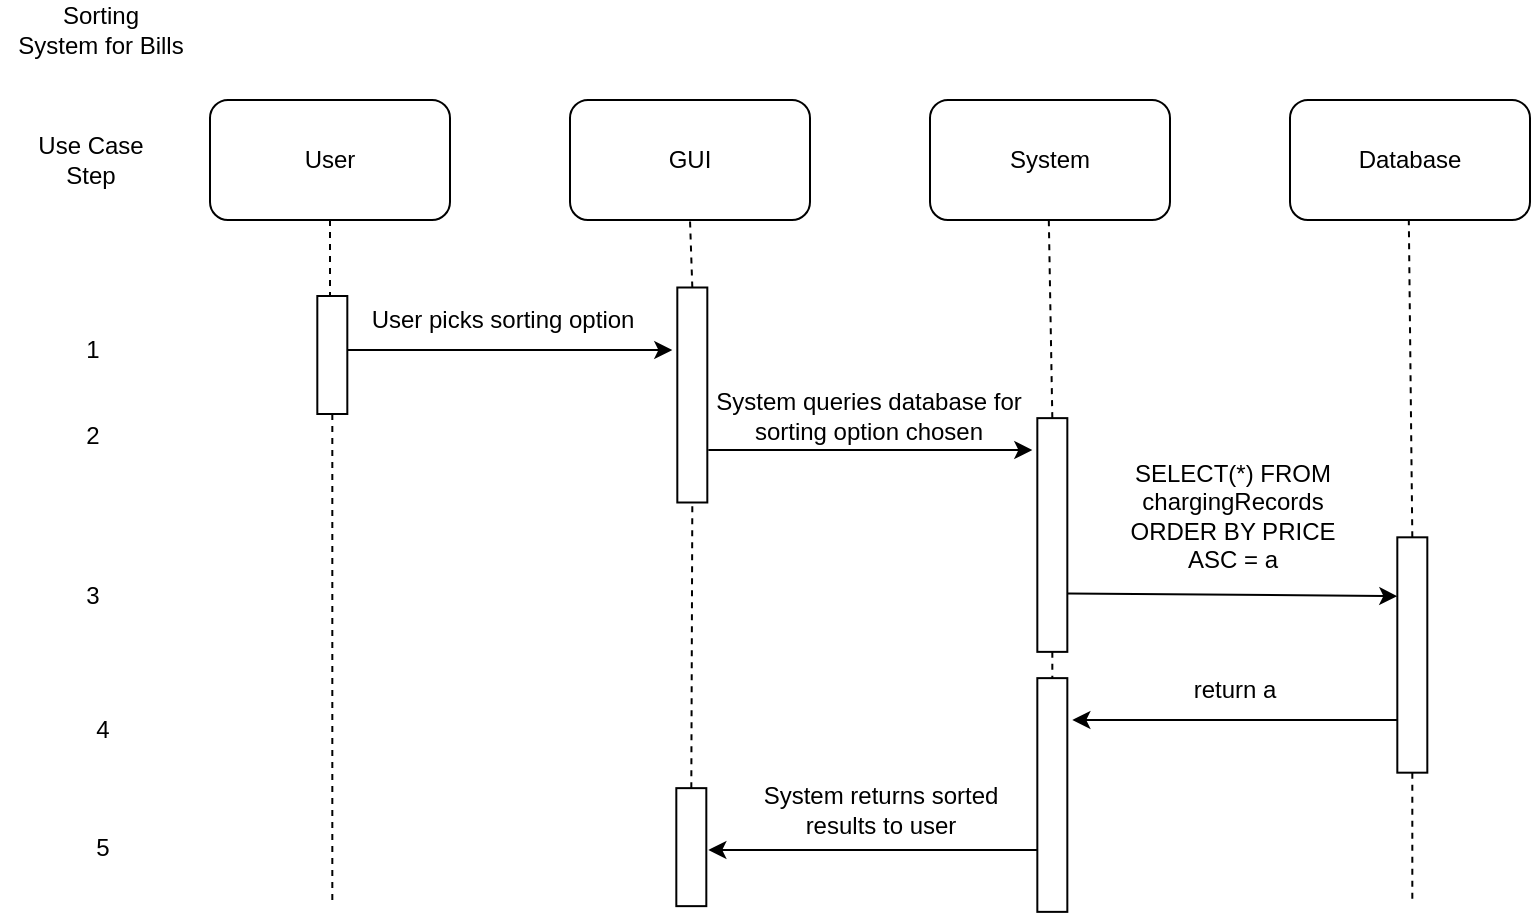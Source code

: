 <mxfile version="13.6.6" type="device"><diagram id="kgpKYQtTHZ0yAKxKKP6v" name="Page-1"><mxGraphModel dx="2031" dy="1089" grid="1" gridSize="10" guides="1" tooltips="1" connect="1" arrows="1" fold="1" page="1" pageScale="1" pageWidth="850" pageHeight="1100" math="0" shadow="0"><root><mxCell id="0"/><mxCell id="1" parent="0"/><mxCell id="0U-U5oZWUJ3AR50d1f2t-3" value="User" style="rounded=1;whiteSpace=wrap;html=1;" parent="1" vertex="1"><mxGeometry x="120" y="80" width="120" height="60" as="geometry"/></mxCell><mxCell id="0U-U5oZWUJ3AR50d1f2t-4" value="GUI" style="rounded=1;whiteSpace=wrap;html=1;" parent="1" vertex="1"><mxGeometry x="300" y="80" width="120" height="60" as="geometry"/></mxCell><mxCell id="0U-U5oZWUJ3AR50d1f2t-5" value="System" style="rounded=1;whiteSpace=wrap;html=1;" parent="1" vertex="1"><mxGeometry x="480" y="80" width="120" height="60" as="geometry"/></mxCell><mxCell id="0U-U5oZWUJ3AR50d1f2t-6" value="Database" style="rounded=1;whiteSpace=wrap;html=1;" parent="1" vertex="1"><mxGeometry x="660" y="80" width="120" height="60" as="geometry"/></mxCell><mxCell id="0U-U5oZWUJ3AR50d1f2t-10" value="" style="rounded=0;whiteSpace=wrap;html=1;rotation=-90;" parent="1" vertex="1"><mxGeometry x="307.41" y="220" width="107.5" height="15" as="geometry"/></mxCell><mxCell id="0U-U5oZWUJ3AR50d1f2t-12" value="" style="endArrow=none;dashed=1;html=1;entryX=0.5;entryY=1;entryDx=0;entryDy=0;exitX=1;exitY=0.5;exitDx=0;exitDy=0;" parent="1" target="0U-U5oZWUJ3AR50d1f2t-3" edge="1"><mxGeometry width="50" height="50" relative="1" as="geometry"><mxPoint x="180" y="215" as="sourcePoint"/><mxPoint x="470" y="380" as="targetPoint"/></mxGeometry></mxCell><mxCell id="0U-U5oZWUJ3AR50d1f2t-13" value="" style="endArrow=none;dashed=1;html=1;entryX=0;entryY=0.5;entryDx=0;entryDy=0;" parent="1" edge="1"><mxGeometry width="50" height="50" relative="1" as="geometry"><mxPoint x="181.16" y="480" as="sourcePoint"/><mxPoint x="181.16" y="235" as="targetPoint"/></mxGeometry></mxCell><mxCell id="0U-U5oZWUJ3AR50d1f2t-15" value="" style="endArrow=classic;html=1;exitX=0.5;exitY=1;exitDx=0;exitDy=0;" parent="1" edge="1"><mxGeometry width="50" height="50" relative="1" as="geometry"><mxPoint x="186.16" y="205" as="sourcePoint"/><mxPoint x="351.16" y="205" as="targetPoint"/></mxGeometry></mxCell><mxCell id="0U-U5oZWUJ3AR50d1f2t-16" value="User picks sorting option" style="text;html=1;align=center;verticalAlign=middle;resizable=0;points=[];autosize=1;" parent="1" vertex="1"><mxGeometry x="191.16" y="180" width="150" height="20" as="geometry"/></mxCell><mxCell id="0U-U5oZWUJ3AR50d1f2t-17" value="" style="rounded=0;whiteSpace=wrap;html=1;rotation=-90;" parent="1" vertex="1"><mxGeometry x="482.73" y="290" width="116.87" height="15" as="geometry"/></mxCell><mxCell id="0U-U5oZWUJ3AR50d1f2t-18" value="" style="endArrow=classic;html=1;" parent="1" edge="1"><mxGeometry width="50" height="50" relative="1" as="geometry"><mxPoint x="369.16" y="255" as="sourcePoint"/><mxPoint x="531.16" y="255" as="targetPoint"/></mxGeometry></mxCell><mxCell id="0U-U5oZWUJ3AR50d1f2t-19" value="" style="endArrow=none;dashed=1;html=1;exitX=1;exitY=0.5;exitDx=0;exitDy=0;" parent="1" source="0U-U5oZWUJ3AR50d1f2t-10" edge="1"><mxGeometry width="50" height="50" relative="1" as="geometry"><mxPoint x="340" y="190" as="sourcePoint"/><mxPoint x="360" y="140" as="targetPoint"/></mxGeometry></mxCell><mxCell id="0U-U5oZWUJ3AR50d1f2t-20" value="" style="endArrow=none;dashed=1;html=1;entryX=0;entryY=0.5;entryDx=0;entryDy=0;exitX=1;exitY=0.5;exitDx=0;exitDy=0;" parent="1" source="EfciXz5G7frwNQDa1Eok-3" edge="1" target="0U-U5oZWUJ3AR50d1f2t-10"><mxGeometry width="50" height="50" relative="1" as="geometry"><mxPoint x="361.16" y="420" as="sourcePoint"/><mxPoint x="359.16" y="300" as="targetPoint"/></mxGeometry></mxCell><mxCell id="0U-U5oZWUJ3AR50d1f2t-22" value="" style="endArrow=none;dashed=1;html=1;entryX=0.5;entryY=1;entryDx=0;entryDy=0;exitX=1;exitY=0.5;exitDx=0;exitDy=0;" parent="1" source="0U-U5oZWUJ3AR50d1f2t-17" edge="1"><mxGeometry width="50" height="50" relative="1" as="geometry"><mxPoint x="539" y="290" as="sourcePoint"/><mxPoint x="539.41" y="140" as="targetPoint"/></mxGeometry></mxCell><mxCell id="0U-U5oZWUJ3AR50d1f2t-23" value="" style="rounded=0;whiteSpace=wrap;html=1;rotation=-90;" parent="1" vertex="1"><mxGeometry x="662.32" y="350" width="117.68" height="15" as="geometry"/></mxCell><mxCell id="0U-U5oZWUJ3AR50d1f2t-24" value="" style="endArrow=none;dashed=1;html=1;entryX=0.5;entryY=1;entryDx=0;entryDy=0;exitX=1;exitY=0.5;exitDx=0;exitDy=0;" parent="1" source="0U-U5oZWUJ3AR50d1f2t-23" edge="1"><mxGeometry width="50" height="50" relative="1" as="geometry"><mxPoint x="720.0" y="293.75" as="sourcePoint"/><mxPoint x="719.41" y="140" as="targetPoint"/></mxGeometry></mxCell><mxCell id="0U-U5oZWUJ3AR50d1f2t-26" value="" style="endArrow=none;dashed=1;html=1;exitX=0;exitY=0.5;exitDx=0;exitDy=0;" parent="1" edge="1" source="0U-U5oZWUJ3AR50d1f2t-23"><mxGeometry width="50" height="50" relative="1" as="geometry"><mxPoint x="720.16" y="530" as="sourcePoint"/><mxPoint x="721.16" y="480" as="targetPoint"/></mxGeometry></mxCell><mxCell id="0U-U5oZWUJ3AR50d1f2t-29" value="System returns sorted&lt;br&gt;results to user" style="text;html=1;align=center;verticalAlign=middle;resizable=0;points=[];autosize=1;" parent="1" vertex="1"><mxGeometry x="390.16" y="420" width="130" height="30" as="geometry"/></mxCell><mxCell id="0U-U5oZWUJ3AR50d1f2t-30" value="" style="endArrow=classic;html=1;exitX=0.25;exitY=1;exitDx=0;exitDy=0;entryX=0.75;entryY=0;entryDx=0;entryDy=0;" parent="1" target="0U-U5oZWUJ3AR50d1f2t-23" edge="1" source="0U-U5oZWUJ3AR50d1f2t-17"><mxGeometry width="50" height="50" relative="1" as="geometry"><mxPoint x="561.16" y="350" as="sourcePoint"/><mxPoint x="701.16" y="331" as="targetPoint"/></mxGeometry></mxCell><mxCell id="0U-U5oZWUJ3AR50d1f2t-31" value="SELECT(*) FROM&lt;br&gt;chargingRecords&lt;br&gt;ORDER BY PRICE&lt;br&gt;ASC = a" style="text;html=1;align=center;verticalAlign=middle;resizable=0;points=[];autosize=1;" parent="1" vertex="1"><mxGeometry x="571.16" y="258" width="120" height="60" as="geometry"/></mxCell><mxCell id="0U-U5oZWUJ3AR50d1f2t-36" value="" style="endArrow=none;dashed=1;html=1;exitX=0;exitY=0.5;exitDx=0;exitDy=0;entryX=1;entryY=0.5;entryDx=0;entryDy=0;" parent="1" target="EfciXz5G7frwNQDa1Eok-2" edge="1" source="0U-U5oZWUJ3AR50d1f2t-17"><mxGeometry width="50" height="50" relative="1" as="geometry"><mxPoint x="540.16" y="390" as="sourcePoint"/><mxPoint x="541.164" y="370.71" as="targetPoint"/></mxGeometry></mxCell><mxCell id="0U-U5oZWUJ3AR50d1f2t-37" value="" style="endArrow=classic;html=1;exitX=0.224;exitY=0;exitDx=0;exitDy=0;exitPerimeter=0;" parent="1" edge="1" source="0U-U5oZWUJ3AR50d1f2t-23"><mxGeometry width="50" height="50" relative="1" as="geometry"><mxPoint x="711.16" y="390" as="sourcePoint"/><mxPoint x="551.16" y="390" as="targetPoint"/></mxGeometry></mxCell><mxCell id="0U-U5oZWUJ3AR50d1f2t-40" value="" style="endArrow=classic;html=1;" parent="1" edge="1"><mxGeometry width="50" height="50" relative="1" as="geometry"><mxPoint x="534.16" y="455" as="sourcePoint"/><mxPoint x="369.16" y="455" as="targetPoint"/></mxGeometry></mxCell><mxCell id="0U-U5oZWUJ3AR50d1f2t-43" value="return a" style="text;html=1;align=center;verticalAlign=middle;resizable=0;points=[];autosize=1;" parent="1" vertex="1"><mxGeometry x="602.32" y="365" width="60" height="20" as="geometry"/></mxCell><mxCell id="0U-U5oZWUJ3AR50d1f2t-44" value="Use Case&lt;br&gt;Step" style="text;html=1;align=center;verticalAlign=middle;resizable=0;points=[];autosize=1;" parent="1" vertex="1"><mxGeometry x="25" y="95" width="70" height="30" as="geometry"/></mxCell><mxCell id="0U-U5oZWUJ3AR50d1f2t-45" value="1" style="text;html=1;align=center;verticalAlign=middle;resizable=0;points=[];autosize=1;" parent="1" vertex="1"><mxGeometry x="51.16" y="195" width="20" height="20" as="geometry"/></mxCell><mxCell id="0U-U5oZWUJ3AR50d1f2t-46" value="2" style="text;html=1;align=center;verticalAlign=middle;resizable=0;points=[];autosize=1;" parent="1" vertex="1"><mxGeometry x="51.16" y="238" width="20" height="20" as="geometry"/></mxCell><mxCell id="0U-U5oZWUJ3AR50d1f2t-47" value="3" style="text;html=1;align=center;verticalAlign=middle;resizable=0;points=[];autosize=1;" parent="1" vertex="1"><mxGeometry x="51.16" y="318" width="20" height="20" as="geometry"/></mxCell><mxCell id="0U-U5oZWUJ3AR50d1f2t-48" value="4" style="text;html=1;align=center;verticalAlign=middle;resizable=0;points=[];autosize=1;" parent="1" vertex="1"><mxGeometry x="56.16" y="385" width="20" height="20" as="geometry"/></mxCell><mxCell id="0U-U5oZWUJ3AR50d1f2t-49" value="5" style="text;html=1;align=center;verticalAlign=middle;resizable=0;points=[];autosize=1;" parent="1" vertex="1"><mxGeometry x="56.16" y="443.57" width="20" height="20" as="geometry"/></mxCell><mxCell id="0U-U5oZWUJ3AR50d1f2t-51" value="Sorting&lt;br&gt;System for Bills" style="text;html=1;align=center;verticalAlign=middle;resizable=0;points=[];autosize=1;" parent="1" vertex="1"><mxGeometry x="15" y="30" width="100" height="30" as="geometry"/></mxCell><mxCell id="0U-U5oZWUJ3AR50d1f2t-52" value="System queries database for &lt;br&gt;sorting option chosen" style="text;html=1;align=center;verticalAlign=middle;resizable=0;points=[];autosize=1;" parent="1" vertex="1"><mxGeometry x="364.16" y="223" width="170" height="30" as="geometry"/></mxCell><mxCell id="EfciXz5G7frwNQDa1Eok-2" value="" style="rounded=0;whiteSpace=wrap;html=1;rotation=-90;" vertex="1" parent="1"><mxGeometry x="482.73" y="420.0" width="116.87" height="15" as="geometry"/></mxCell><mxCell id="EfciXz5G7frwNQDa1Eok-3" value="" style="rounded=0;whiteSpace=wrap;html=1;rotation=-90;" vertex="1" parent="1"><mxGeometry x="331.16" y="446.07" width="59" height="15" as="geometry"/></mxCell><mxCell id="EfciXz5G7frwNQDa1Eok-4" value="" style="rounded=0;whiteSpace=wrap;html=1;rotation=-90;" vertex="1" parent="1"><mxGeometry x="151.66" y="200" width="59" height="15" as="geometry"/></mxCell></root></mxGraphModel></diagram></mxfile>